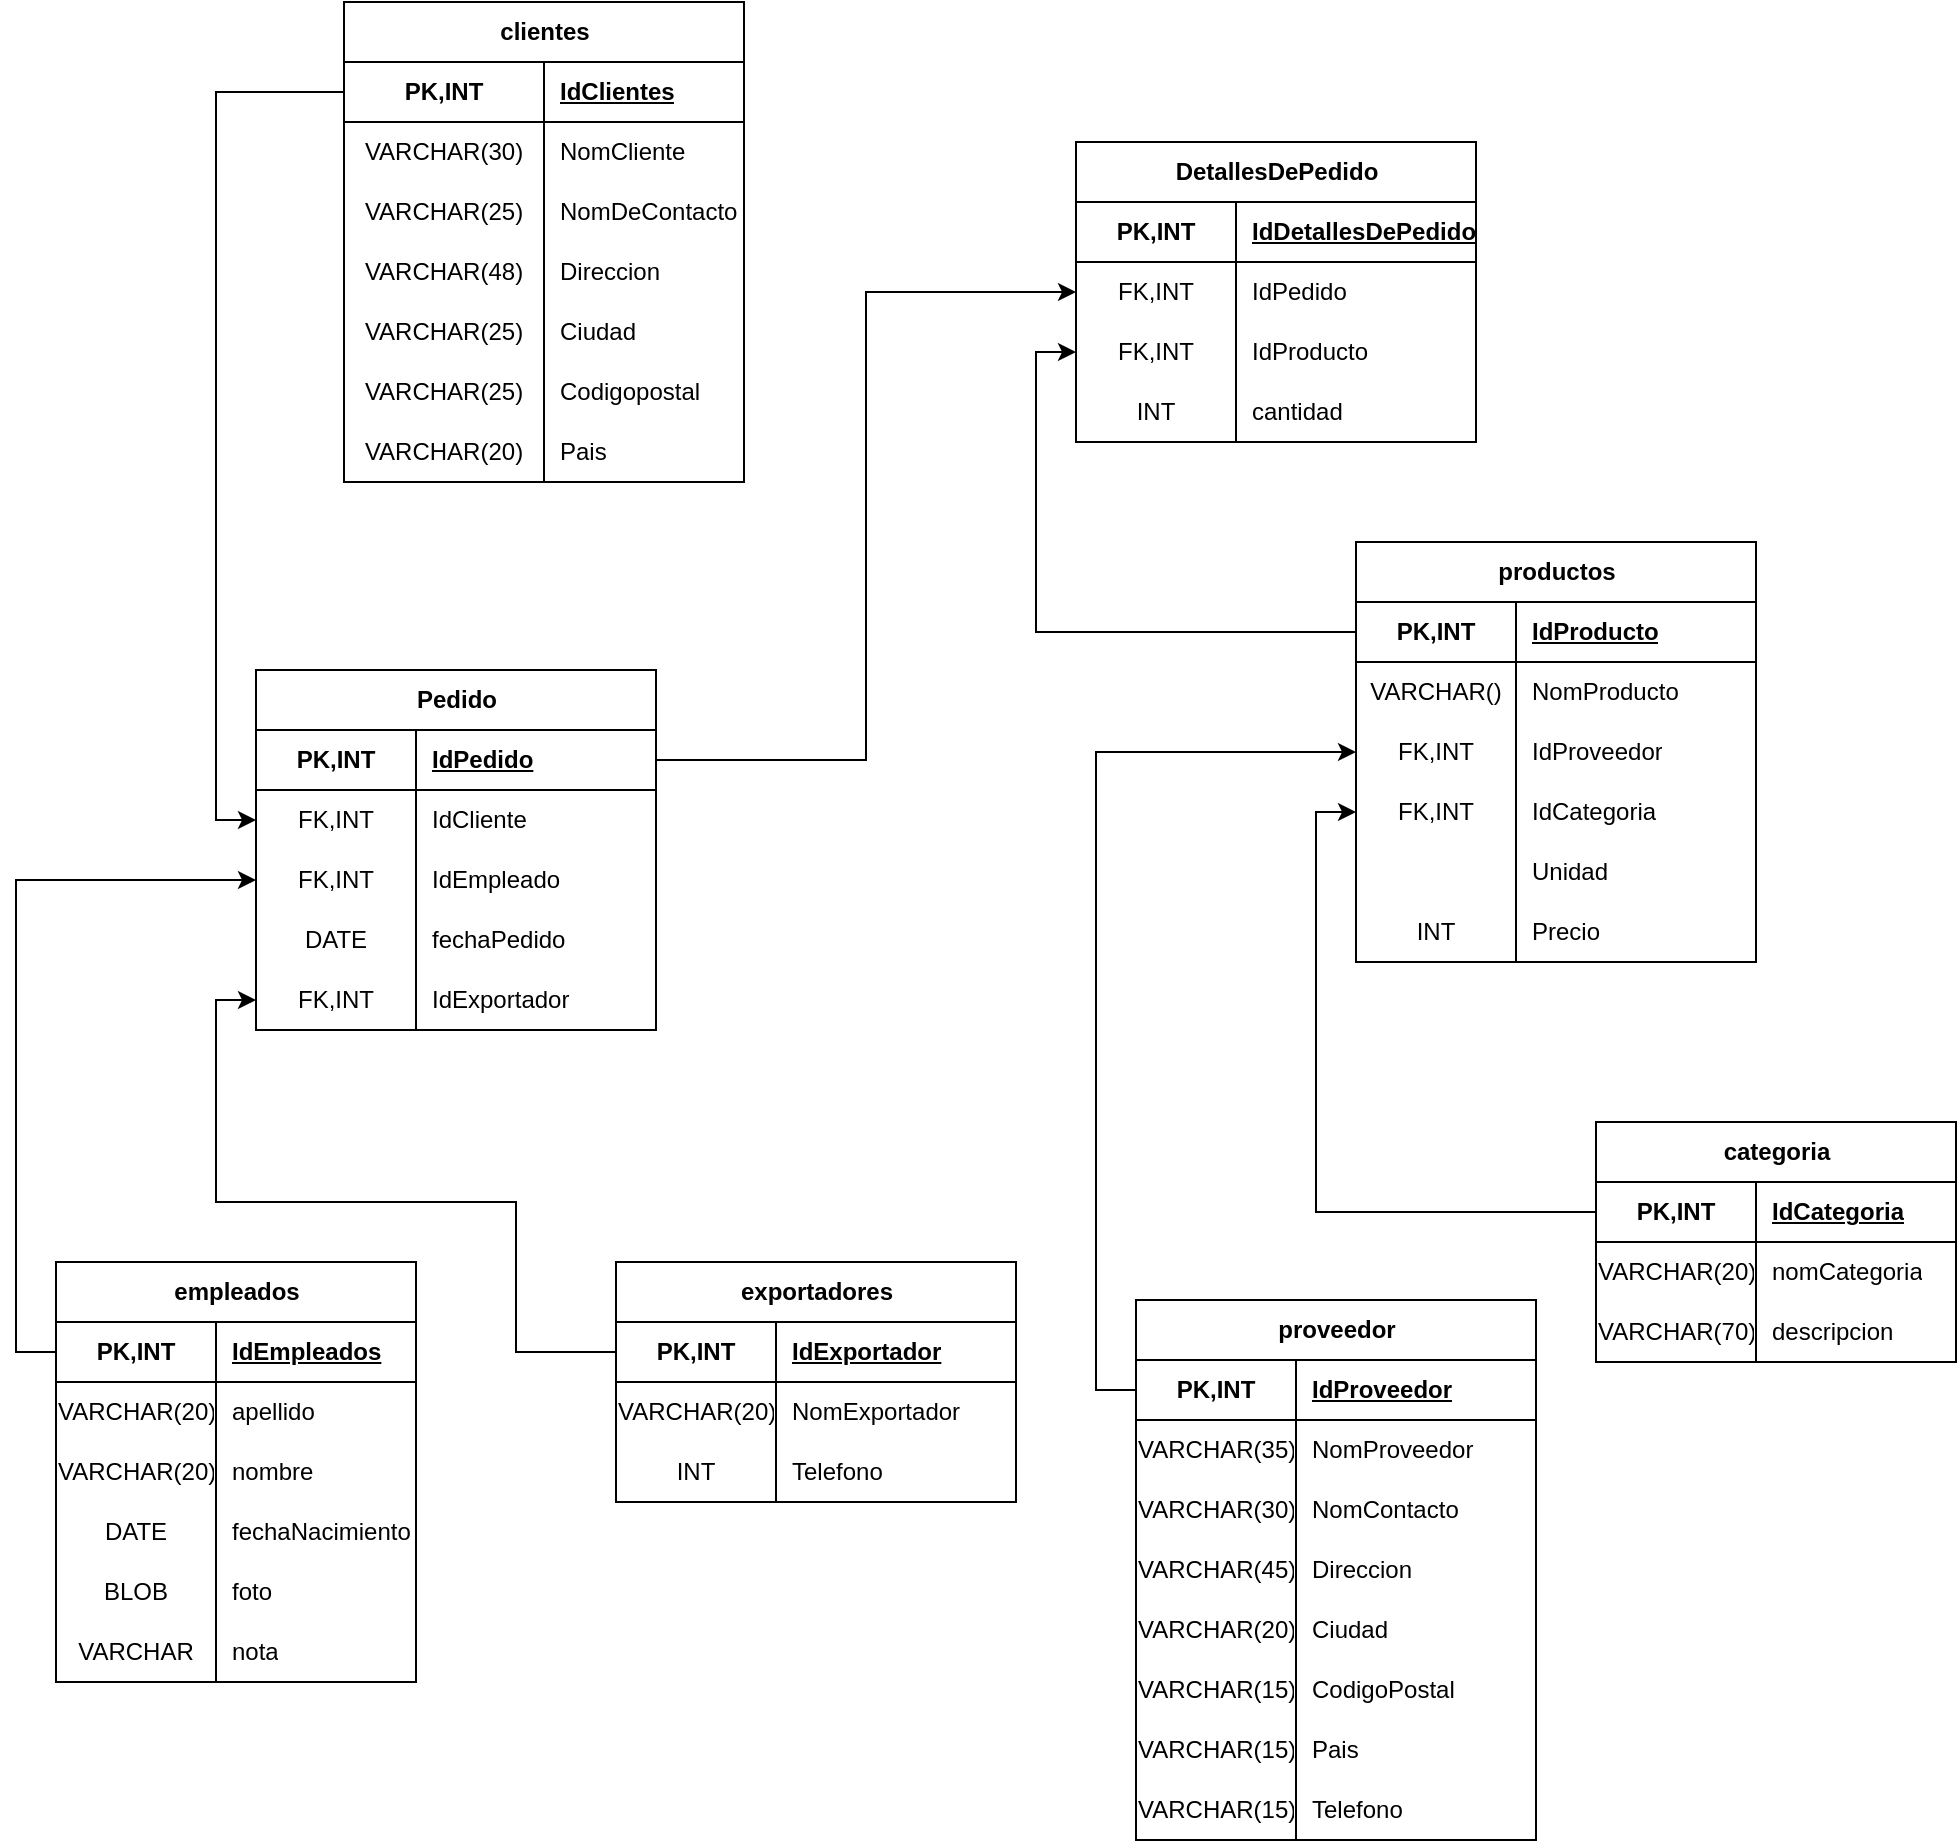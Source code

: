 <mxfile version="23.1.4" type="github">
  <diagram name="Página-1" id="xwMd13wjsxMWqswA_Vt8">
    <mxGraphModel dx="1615" dy="803" grid="1" gridSize="10" guides="1" tooltips="1" connect="1" arrows="1" fold="1" page="1" pageScale="1" pageWidth="827" pageHeight="1169" math="0" shadow="0">
      <root>
        <mxCell id="0" />
        <mxCell id="1" parent="0" />
        <mxCell id="ciJDyAzrTg6kJwLugXkb-23" value="clientes" style="shape=table;startSize=30;container=1;collapsible=1;childLayout=tableLayout;fixedRows=1;rowLines=0;fontStyle=1;align=center;resizeLast=1;html=1;" vertex="1" parent="1">
          <mxGeometry x="214" y="250" width="200" height="240" as="geometry">
            <mxRectangle x="190" y="20" width="90" height="30" as="alternateBounds" />
          </mxGeometry>
        </mxCell>
        <mxCell id="ciJDyAzrTg6kJwLugXkb-24" value="" style="shape=tableRow;horizontal=0;startSize=0;swimlaneHead=0;swimlaneBody=0;fillColor=none;collapsible=0;dropTarget=0;points=[[0,0.5],[1,0.5]];portConstraint=eastwest;top=0;left=0;right=0;bottom=1;" vertex="1" parent="ciJDyAzrTg6kJwLugXkb-23">
          <mxGeometry y="30" width="200" height="30" as="geometry" />
        </mxCell>
        <mxCell id="ciJDyAzrTg6kJwLugXkb-25" value="PK,INT" style="shape=partialRectangle;connectable=0;fillColor=none;top=0;left=0;bottom=0;right=0;fontStyle=1;overflow=hidden;whiteSpace=wrap;html=1;" vertex="1" parent="ciJDyAzrTg6kJwLugXkb-24">
          <mxGeometry width="100" height="30" as="geometry">
            <mxRectangle width="100" height="30" as="alternateBounds" />
          </mxGeometry>
        </mxCell>
        <mxCell id="ciJDyAzrTg6kJwLugXkb-26" value="IdClientes" style="shape=partialRectangle;connectable=0;fillColor=none;top=0;left=0;bottom=0;right=0;align=left;spacingLeft=6;fontStyle=5;overflow=hidden;whiteSpace=wrap;html=1;" vertex="1" parent="ciJDyAzrTg6kJwLugXkb-24">
          <mxGeometry x="100" width="100" height="30" as="geometry">
            <mxRectangle width="100" height="30" as="alternateBounds" />
          </mxGeometry>
        </mxCell>
        <mxCell id="ciJDyAzrTg6kJwLugXkb-27" value="" style="shape=tableRow;horizontal=0;startSize=0;swimlaneHead=0;swimlaneBody=0;fillColor=none;collapsible=0;dropTarget=0;points=[[0,0.5],[1,0.5]];portConstraint=eastwest;top=0;left=0;right=0;bottom=0;" vertex="1" parent="ciJDyAzrTg6kJwLugXkb-23">
          <mxGeometry y="60" width="200" height="30" as="geometry" />
        </mxCell>
        <mxCell id="ciJDyAzrTg6kJwLugXkb-28" value="VARCHAR(30)" style="shape=partialRectangle;connectable=0;fillColor=none;top=0;left=0;bottom=0;right=0;editable=1;overflow=hidden;whiteSpace=wrap;html=1;" vertex="1" parent="ciJDyAzrTg6kJwLugXkb-27">
          <mxGeometry width="100" height="30" as="geometry">
            <mxRectangle width="100" height="30" as="alternateBounds" />
          </mxGeometry>
        </mxCell>
        <mxCell id="ciJDyAzrTg6kJwLugXkb-29" value="NomCliente" style="shape=partialRectangle;connectable=0;fillColor=none;top=0;left=0;bottom=0;right=0;align=left;spacingLeft=6;overflow=hidden;whiteSpace=wrap;html=1;" vertex="1" parent="ciJDyAzrTg6kJwLugXkb-27">
          <mxGeometry x="100" width="100" height="30" as="geometry">
            <mxRectangle width="100" height="30" as="alternateBounds" />
          </mxGeometry>
        </mxCell>
        <mxCell id="ciJDyAzrTg6kJwLugXkb-30" value="" style="shape=tableRow;horizontal=0;startSize=0;swimlaneHead=0;swimlaneBody=0;fillColor=none;collapsible=0;dropTarget=0;points=[[0,0.5],[1,0.5]];portConstraint=eastwest;top=0;left=0;right=0;bottom=0;" vertex="1" parent="ciJDyAzrTg6kJwLugXkb-23">
          <mxGeometry y="90" width="200" height="30" as="geometry" />
        </mxCell>
        <mxCell id="ciJDyAzrTg6kJwLugXkb-31" value="VARCHAR(25)" style="shape=partialRectangle;connectable=0;fillColor=none;top=0;left=0;bottom=0;right=0;editable=1;overflow=hidden;whiteSpace=wrap;html=1;" vertex="1" parent="ciJDyAzrTg6kJwLugXkb-30">
          <mxGeometry width="100" height="30" as="geometry">
            <mxRectangle width="100" height="30" as="alternateBounds" />
          </mxGeometry>
        </mxCell>
        <mxCell id="ciJDyAzrTg6kJwLugXkb-32" value="NomDeContacto" style="shape=partialRectangle;connectable=0;fillColor=none;top=0;left=0;bottom=0;right=0;align=left;spacingLeft=6;overflow=hidden;whiteSpace=wrap;html=1;" vertex="1" parent="ciJDyAzrTg6kJwLugXkb-30">
          <mxGeometry x="100" width="100" height="30" as="geometry">
            <mxRectangle width="100" height="30" as="alternateBounds" />
          </mxGeometry>
        </mxCell>
        <mxCell id="ciJDyAzrTg6kJwLugXkb-33" value="" style="shape=tableRow;horizontal=0;startSize=0;swimlaneHead=0;swimlaneBody=0;fillColor=none;collapsible=0;dropTarget=0;points=[[0,0.5],[1,0.5]];portConstraint=eastwest;top=0;left=0;right=0;bottom=0;" vertex="1" parent="ciJDyAzrTg6kJwLugXkb-23">
          <mxGeometry y="120" width="200" height="30" as="geometry" />
        </mxCell>
        <mxCell id="ciJDyAzrTg6kJwLugXkb-34" value="VARCHAR(48)" style="shape=partialRectangle;connectable=0;fillColor=none;top=0;left=0;bottom=0;right=0;editable=1;overflow=hidden;whiteSpace=wrap;html=1;" vertex="1" parent="ciJDyAzrTg6kJwLugXkb-33">
          <mxGeometry width="100" height="30" as="geometry">
            <mxRectangle width="100" height="30" as="alternateBounds" />
          </mxGeometry>
        </mxCell>
        <mxCell id="ciJDyAzrTg6kJwLugXkb-35" value="Direccion" style="shape=partialRectangle;connectable=0;fillColor=none;top=0;left=0;bottom=0;right=0;align=left;spacingLeft=6;overflow=hidden;whiteSpace=wrap;html=1;" vertex="1" parent="ciJDyAzrTg6kJwLugXkb-33">
          <mxGeometry x="100" width="100" height="30" as="geometry">
            <mxRectangle width="100" height="30" as="alternateBounds" />
          </mxGeometry>
        </mxCell>
        <mxCell id="ciJDyAzrTg6kJwLugXkb-54" style="shape=tableRow;horizontal=0;startSize=0;swimlaneHead=0;swimlaneBody=0;fillColor=none;collapsible=0;dropTarget=0;points=[[0,0.5],[1,0.5]];portConstraint=eastwest;top=0;left=0;right=0;bottom=0;" vertex="1" parent="ciJDyAzrTg6kJwLugXkb-23">
          <mxGeometry y="150" width="200" height="30" as="geometry" />
        </mxCell>
        <mxCell id="ciJDyAzrTg6kJwLugXkb-55" value="VARCHAR(25)" style="shape=partialRectangle;connectable=0;fillColor=none;top=0;left=0;bottom=0;right=0;editable=1;overflow=hidden;whiteSpace=wrap;html=1;" vertex="1" parent="ciJDyAzrTg6kJwLugXkb-54">
          <mxGeometry width="100" height="30" as="geometry">
            <mxRectangle width="100" height="30" as="alternateBounds" />
          </mxGeometry>
        </mxCell>
        <mxCell id="ciJDyAzrTg6kJwLugXkb-56" value="Ciudad" style="shape=partialRectangle;connectable=0;fillColor=none;top=0;left=0;bottom=0;right=0;align=left;spacingLeft=6;overflow=hidden;whiteSpace=wrap;html=1;" vertex="1" parent="ciJDyAzrTg6kJwLugXkb-54">
          <mxGeometry x="100" width="100" height="30" as="geometry">
            <mxRectangle width="100" height="30" as="alternateBounds" />
          </mxGeometry>
        </mxCell>
        <mxCell id="ciJDyAzrTg6kJwLugXkb-57" style="shape=tableRow;horizontal=0;startSize=0;swimlaneHead=0;swimlaneBody=0;fillColor=none;collapsible=0;dropTarget=0;points=[[0,0.5],[1,0.5]];portConstraint=eastwest;top=0;left=0;right=0;bottom=0;" vertex="1" parent="ciJDyAzrTg6kJwLugXkb-23">
          <mxGeometry y="180" width="200" height="30" as="geometry" />
        </mxCell>
        <mxCell id="ciJDyAzrTg6kJwLugXkb-58" value="VARCHAR(25)" style="shape=partialRectangle;connectable=0;fillColor=none;top=0;left=0;bottom=0;right=0;editable=1;overflow=hidden;whiteSpace=wrap;html=1;" vertex="1" parent="ciJDyAzrTg6kJwLugXkb-57">
          <mxGeometry width="100" height="30" as="geometry">
            <mxRectangle width="100" height="30" as="alternateBounds" />
          </mxGeometry>
        </mxCell>
        <mxCell id="ciJDyAzrTg6kJwLugXkb-59" value="Codigopostal" style="shape=partialRectangle;connectable=0;fillColor=none;top=0;left=0;bottom=0;right=0;align=left;spacingLeft=6;overflow=hidden;whiteSpace=wrap;html=1;" vertex="1" parent="ciJDyAzrTg6kJwLugXkb-57">
          <mxGeometry x="100" width="100" height="30" as="geometry">
            <mxRectangle width="100" height="30" as="alternateBounds" />
          </mxGeometry>
        </mxCell>
        <mxCell id="ciJDyAzrTg6kJwLugXkb-60" style="shape=tableRow;horizontal=0;startSize=0;swimlaneHead=0;swimlaneBody=0;fillColor=none;collapsible=0;dropTarget=0;points=[[0,0.5],[1,0.5]];portConstraint=eastwest;top=0;left=0;right=0;bottom=0;" vertex="1" parent="ciJDyAzrTg6kJwLugXkb-23">
          <mxGeometry y="210" width="200" height="30" as="geometry" />
        </mxCell>
        <mxCell id="ciJDyAzrTg6kJwLugXkb-61" value="VARCHAR(20)" style="shape=partialRectangle;connectable=0;fillColor=none;top=0;left=0;bottom=0;right=0;editable=1;overflow=hidden;whiteSpace=wrap;html=1;" vertex="1" parent="ciJDyAzrTg6kJwLugXkb-60">
          <mxGeometry width="100" height="30" as="geometry">
            <mxRectangle width="100" height="30" as="alternateBounds" />
          </mxGeometry>
        </mxCell>
        <mxCell id="ciJDyAzrTg6kJwLugXkb-62" value="Pais" style="shape=partialRectangle;connectable=0;fillColor=none;top=0;left=0;bottom=0;right=0;align=left;spacingLeft=6;overflow=hidden;whiteSpace=wrap;html=1;" vertex="1" parent="ciJDyAzrTg6kJwLugXkb-60">
          <mxGeometry x="100" width="100" height="30" as="geometry">
            <mxRectangle width="100" height="30" as="alternateBounds" />
          </mxGeometry>
        </mxCell>
        <mxCell id="ciJDyAzrTg6kJwLugXkb-63" value="categoria" style="shape=table;startSize=30;container=1;collapsible=1;childLayout=tableLayout;fixedRows=1;rowLines=0;fontStyle=1;align=center;resizeLast=1;html=1;" vertex="1" parent="1">
          <mxGeometry x="840" y="810" width="180" height="120" as="geometry">
            <mxRectangle x="70" y="20" width="90" height="30" as="alternateBounds" />
          </mxGeometry>
        </mxCell>
        <mxCell id="ciJDyAzrTg6kJwLugXkb-64" value="" style="shape=tableRow;horizontal=0;startSize=0;swimlaneHead=0;swimlaneBody=0;fillColor=none;collapsible=0;dropTarget=0;points=[[0,0.5],[1,0.5]];portConstraint=eastwest;top=0;left=0;right=0;bottom=1;" vertex="1" parent="ciJDyAzrTg6kJwLugXkb-63">
          <mxGeometry y="30" width="180" height="30" as="geometry" />
        </mxCell>
        <mxCell id="ciJDyAzrTg6kJwLugXkb-65" value="PK,INT" style="shape=partialRectangle;connectable=0;fillColor=none;top=0;left=0;bottom=0;right=0;fontStyle=1;overflow=hidden;whiteSpace=wrap;html=1;" vertex="1" parent="ciJDyAzrTg6kJwLugXkb-64">
          <mxGeometry width="80" height="30" as="geometry">
            <mxRectangle width="80" height="30" as="alternateBounds" />
          </mxGeometry>
        </mxCell>
        <mxCell id="ciJDyAzrTg6kJwLugXkb-66" value="IdCategoria" style="shape=partialRectangle;connectable=0;fillColor=none;top=0;left=0;bottom=0;right=0;align=left;spacingLeft=6;fontStyle=5;overflow=hidden;whiteSpace=wrap;html=1;" vertex="1" parent="ciJDyAzrTg6kJwLugXkb-64">
          <mxGeometry x="80" width="100" height="30" as="geometry">
            <mxRectangle width="100" height="30" as="alternateBounds" />
          </mxGeometry>
        </mxCell>
        <mxCell id="ciJDyAzrTg6kJwLugXkb-67" value="" style="shape=tableRow;horizontal=0;startSize=0;swimlaneHead=0;swimlaneBody=0;fillColor=none;collapsible=0;dropTarget=0;points=[[0,0.5],[1,0.5]];portConstraint=eastwest;top=0;left=0;right=0;bottom=0;" vertex="1" parent="ciJDyAzrTg6kJwLugXkb-63">
          <mxGeometry y="60" width="180" height="30" as="geometry" />
        </mxCell>
        <mxCell id="ciJDyAzrTg6kJwLugXkb-68" value="VARCHAR(20)" style="shape=partialRectangle;connectable=0;fillColor=none;top=0;left=0;bottom=0;right=0;editable=1;overflow=hidden;whiteSpace=wrap;html=1;" vertex="1" parent="ciJDyAzrTg6kJwLugXkb-67">
          <mxGeometry width="80" height="30" as="geometry">
            <mxRectangle width="80" height="30" as="alternateBounds" />
          </mxGeometry>
        </mxCell>
        <mxCell id="ciJDyAzrTg6kJwLugXkb-69" value="nomCategoria" style="shape=partialRectangle;connectable=0;fillColor=none;top=0;left=0;bottom=0;right=0;align=left;spacingLeft=6;overflow=hidden;whiteSpace=wrap;html=1;" vertex="1" parent="ciJDyAzrTg6kJwLugXkb-67">
          <mxGeometry x="80" width="100" height="30" as="geometry">
            <mxRectangle width="100" height="30" as="alternateBounds" />
          </mxGeometry>
        </mxCell>
        <mxCell id="ciJDyAzrTg6kJwLugXkb-70" value="" style="shape=tableRow;horizontal=0;startSize=0;swimlaneHead=0;swimlaneBody=0;fillColor=none;collapsible=0;dropTarget=0;points=[[0,0.5],[1,0.5]];portConstraint=eastwest;top=0;left=0;right=0;bottom=0;" vertex="1" parent="ciJDyAzrTg6kJwLugXkb-63">
          <mxGeometry y="90" width="180" height="30" as="geometry" />
        </mxCell>
        <mxCell id="ciJDyAzrTg6kJwLugXkb-71" value="VARCHAR(70)" style="shape=partialRectangle;connectable=0;fillColor=none;top=0;left=0;bottom=0;right=0;editable=1;overflow=hidden;whiteSpace=wrap;html=1;" vertex="1" parent="ciJDyAzrTg6kJwLugXkb-70">
          <mxGeometry width="80" height="30" as="geometry">
            <mxRectangle width="80" height="30" as="alternateBounds" />
          </mxGeometry>
        </mxCell>
        <mxCell id="ciJDyAzrTg6kJwLugXkb-72" value="descripcion" style="shape=partialRectangle;connectable=0;fillColor=none;top=0;left=0;bottom=0;right=0;align=left;spacingLeft=6;overflow=hidden;whiteSpace=wrap;html=1;" vertex="1" parent="ciJDyAzrTg6kJwLugXkb-70">
          <mxGeometry x="80" width="100" height="30" as="geometry">
            <mxRectangle width="100" height="30" as="alternateBounds" />
          </mxGeometry>
        </mxCell>
        <mxCell id="ciJDyAzrTg6kJwLugXkb-79" value="empleados" style="shape=table;startSize=30;container=1;collapsible=1;childLayout=tableLayout;fixedRows=1;rowLines=0;fontStyle=1;align=center;resizeLast=1;html=1;" vertex="1" parent="1">
          <mxGeometry x="70" y="880" width="180" height="210" as="geometry">
            <mxRectangle x="300" y="20" width="100" height="30" as="alternateBounds" />
          </mxGeometry>
        </mxCell>
        <mxCell id="ciJDyAzrTg6kJwLugXkb-80" value="" style="shape=tableRow;horizontal=0;startSize=0;swimlaneHead=0;swimlaneBody=0;fillColor=none;collapsible=0;dropTarget=0;points=[[0,0.5],[1,0.5]];portConstraint=eastwest;top=0;left=0;right=0;bottom=1;" vertex="1" parent="ciJDyAzrTg6kJwLugXkb-79">
          <mxGeometry y="30" width="180" height="30" as="geometry" />
        </mxCell>
        <mxCell id="ciJDyAzrTg6kJwLugXkb-81" value="PK,INT" style="shape=partialRectangle;connectable=0;fillColor=none;top=0;left=0;bottom=0;right=0;fontStyle=1;overflow=hidden;whiteSpace=wrap;html=1;" vertex="1" parent="ciJDyAzrTg6kJwLugXkb-80">
          <mxGeometry width="80" height="30" as="geometry">
            <mxRectangle width="80" height="30" as="alternateBounds" />
          </mxGeometry>
        </mxCell>
        <mxCell id="ciJDyAzrTg6kJwLugXkb-82" value="IdEmpleados" style="shape=partialRectangle;connectable=0;fillColor=none;top=0;left=0;bottom=0;right=0;align=left;spacingLeft=6;fontStyle=5;overflow=hidden;whiteSpace=wrap;html=1;" vertex="1" parent="ciJDyAzrTg6kJwLugXkb-80">
          <mxGeometry x="80" width="100" height="30" as="geometry">
            <mxRectangle width="100" height="30" as="alternateBounds" />
          </mxGeometry>
        </mxCell>
        <mxCell id="ciJDyAzrTg6kJwLugXkb-83" value="" style="shape=tableRow;horizontal=0;startSize=0;swimlaneHead=0;swimlaneBody=0;fillColor=none;collapsible=0;dropTarget=0;points=[[0,0.5],[1,0.5]];portConstraint=eastwest;top=0;left=0;right=0;bottom=0;" vertex="1" parent="ciJDyAzrTg6kJwLugXkb-79">
          <mxGeometry y="60" width="180" height="30" as="geometry" />
        </mxCell>
        <mxCell id="ciJDyAzrTg6kJwLugXkb-84" value="VARCHAR(20)" style="shape=partialRectangle;connectable=0;fillColor=none;top=0;left=0;bottom=0;right=0;editable=1;overflow=hidden;whiteSpace=wrap;html=1;" vertex="1" parent="ciJDyAzrTg6kJwLugXkb-83">
          <mxGeometry width="80" height="30" as="geometry">
            <mxRectangle width="80" height="30" as="alternateBounds" />
          </mxGeometry>
        </mxCell>
        <mxCell id="ciJDyAzrTg6kJwLugXkb-85" value="apellido" style="shape=partialRectangle;connectable=0;fillColor=none;top=0;left=0;bottom=0;right=0;align=left;spacingLeft=6;overflow=hidden;whiteSpace=wrap;html=1;" vertex="1" parent="ciJDyAzrTg6kJwLugXkb-83">
          <mxGeometry x="80" width="100" height="30" as="geometry">
            <mxRectangle width="100" height="30" as="alternateBounds" />
          </mxGeometry>
        </mxCell>
        <mxCell id="ciJDyAzrTg6kJwLugXkb-86" value="" style="shape=tableRow;horizontal=0;startSize=0;swimlaneHead=0;swimlaneBody=0;fillColor=none;collapsible=0;dropTarget=0;points=[[0,0.5],[1,0.5]];portConstraint=eastwest;top=0;left=0;right=0;bottom=0;" vertex="1" parent="ciJDyAzrTg6kJwLugXkb-79">
          <mxGeometry y="90" width="180" height="30" as="geometry" />
        </mxCell>
        <mxCell id="ciJDyAzrTg6kJwLugXkb-87" value="VARCHAR(20)" style="shape=partialRectangle;connectable=0;fillColor=none;top=0;left=0;bottom=0;right=0;editable=1;overflow=hidden;whiteSpace=wrap;html=1;" vertex="1" parent="ciJDyAzrTg6kJwLugXkb-86">
          <mxGeometry width="80" height="30" as="geometry">
            <mxRectangle width="80" height="30" as="alternateBounds" />
          </mxGeometry>
        </mxCell>
        <mxCell id="ciJDyAzrTg6kJwLugXkb-88" value="nombre" style="shape=partialRectangle;connectable=0;fillColor=none;top=0;left=0;bottom=0;right=0;align=left;spacingLeft=6;overflow=hidden;whiteSpace=wrap;html=1;" vertex="1" parent="ciJDyAzrTg6kJwLugXkb-86">
          <mxGeometry x="80" width="100" height="30" as="geometry">
            <mxRectangle width="100" height="30" as="alternateBounds" />
          </mxGeometry>
        </mxCell>
        <mxCell id="ciJDyAzrTg6kJwLugXkb-89" value="" style="shape=tableRow;horizontal=0;startSize=0;swimlaneHead=0;swimlaneBody=0;fillColor=none;collapsible=0;dropTarget=0;points=[[0,0.5],[1,0.5]];portConstraint=eastwest;top=0;left=0;right=0;bottom=0;" vertex="1" parent="ciJDyAzrTg6kJwLugXkb-79">
          <mxGeometry y="120" width="180" height="30" as="geometry" />
        </mxCell>
        <mxCell id="ciJDyAzrTg6kJwLugXkb-90" value="DATE" style="shape=partialRectangle;connectable=0;fillColor=none;top=0;left=0;bottom=0;right=0;editable=1;overflow=hidden;whiteSpace=wrap;html=1;" vertex="1" parent="ciJDyAzrTg6kJwLugXkb-89">
          <mxGeometry width="80" height="30" as="geometry">
            <mxRectangle width="80" height="30" as="alternateBounds" />
          </mxGeometry>
        </mxCell>
        <mxCell id="ciJDyAzrTg6kJwLugXkb-91" value="fechaNacimiento" style="shape=partialRectangle;connectable=0;fillColor=none;top=0;left=0;bottom=0;right=0;align=left;spacingLeft=6;overflow=hidden;whiteSpace=wrap;html=1;" vertex="1" parent="ciJDyAzrTg6kJwLugXkb-89">
          <mxGeometry x="80" width="100" height="30" as="geometry">
            <mxRectangle width="100" height="30" as="alternateBounds" />
          </mxGeometry>
        </mxCell>
        <mxCell id="ciJDyAzrTg6kJwLugXkb-92" value="" style="shape=tableRow;horizontal=0;startSize=0;swimlaneHead=0;swimlaneBody=0;fillColor=none;collapsible=0;dropTarget=0;points=[[0,0.5],[1,0.5]];portConstraint=eastwest;top=0;left=0;right=0;bottom=0;" vertex="1" parent="ciJDyAzrTg6kJwLugXkb-79">
          <mxGeometry y="150" width="180" height="30" as="geometry" />
        </mxCell>
        <mxCell id="ciJDyAzrTg6kJwLugXkb-93" value="BLOB" style="shape=partialRectangle;connectable=0;fillColor=none;top=0;left=0;bottom=0;right=0;editable=1;overflow=hidden;whiteSpace=wrap;html=1;" vertex="1" parent="ciJDyAzrTg6kJwLugXkb-92">
          <mxGeometry width="80" height="30" as="geometry">
            <mxRectangle width="80" height="30" as="alternateBounds" />
          </mxGeometry>
        </mxCell>
        <mxCell id="ciJDyAzrTg6kJwLugXkb-94" value="foto" style="shape=partialRectangle;connectable=0;fillColor=none;top=0;left=0;bottom=0;right=0;align=left;spacingLeft=6;overflow=hidden;whiteSpace=wrap;html=1;" vertex="1" parent="ciJDyAzrTg6kJwLugXkb-92">
          <mxGeometry x="80" width="100" height="30" as="geometry">
            <mxRectangle width="100" height="30" as="alternateBounds" />
          </mxGeometry>
        </mxCell>
        <mxCell id="ciJDyAzrTg6kJwLugXkb-95" value="" style="shape=tableRow;horizontal=0;startSize=0;swimlaneHead=0;swimlaneBody=0;fillColor=none;collapsible=0;dropTarget=0;points=[[0,0.5],[1,0.5]];portConstraint=eastwest;top=0;left=0;right=0;bottom=0;" vertex="1" parent="ciJDyAzrTg6kJwLugXkb-79">
          <mxGeometry y="180" width="180" height="30" as="geometry" />
        </mxCell>
        <mxCell id="ciJDyAzrTg6kJwLugXkb-96" value="VARCHAR" style="shape=partialRectangle;connectable=0;fillColor=none;top=0;left=0;bottom=0;right=0;editable=1;overflow=hidden;whiteSpace=wrap;html=1;" vertex="1" parent="ciJDyAzrTg6kJwLugXkb-95">
          <mxGeometry width="80" height="30" as="geometry">
            <mxRectangle width="80" height="30" as="alternateBounds" />
          </mxGeometry>
        </mxCell>
        <mxCell id="ciJDyAzrTg6kJwLugXkb-97" value="nota" style="shape=partialRectangle;connectable=0;fillColor=none;top=0;left=0;bottom=0;right=0;align=left;spacingLeft=6;overflow=hidden;whiteSpace=wrap;html=1;" vertex="1" parent="ciJDyAzrTg6kJwLugXkb-95">
          <mxGeometry x="80" width="100" height="30" as="geometry">
            <mxRectangle width="100" height="30" as="alternateBounds" />
          </mxGeometry>
        </mxCell>
        <mxCell id="ciJDyAzrTg6kJwLugXkb-111" value="DetallesDePedido" style="shape=table;startSize=30;container=1;collapsible=1;childLayout=tableLayout;fixedRows=1;rowLines=0;fontStyle=1;align=center;resizeLast=1;html=1;" vertex="1" parent="1">
          <mxGeometry x="580" y="320" width="200" height="150" as="geometry">
            <mxRectangle x="300" y="180" width="100" height="30" as="alternateBounds" />
          </mxGeometry>
        </mxCell>
        <mxCell id="ciJDyAzrTg6kJwLugXkb-112" value="" style="shape=tableRow;horizontal=0;startSize=0;swimlaneHead=0;swimlaneBody=0;fillColor=none;collapsible=0;dropTarget=0;points=[[0,0.5],[1,0.5]];portConstraint=eastwest;top=0;left=0;right=0;bottom=1;" vertex="1" parent="ciJDyAzrTg6kJwLugXkb-111">
          <mxGeometry y="30" width="200" height="30" as="geometry" />
        </mxCell>
        <mxCell id="ciJDyAzrTg6kJwLugXkb-113" value="PK,INT" style="shape=partialRectangle;connectable=0;fillColor=none;top=0;left=0;bottom=0;right=0;fontStyle=1;overflow=hidden;whiteSpace=wrap;html=1;" vertex="1" parent="ciJDyAzrTg6kJwLugXkb-112">
          <mxGeometry width="80" height="30" as="geometry">
            <mxRectangle width="80" height="30" as="alternateBounds" />
          </mxGeometry>
        </mxCell>
        <mxCell id="ciJDyAzrTg6kJwLugXkb-114" value="IdDetallesDePedido" style="shape=partialRectangle;connectable=0;fillColor=none;top=0;left=0;bottom=0;right=0;align=left;spacingLeft=6;fontStyle=5;overflow=hidden;whiteSpace=wrap;html=1;" vertex="1" parent="ciJDyAzrTg6kJwLugXkb-112">
          <mxGeometry x="80" width="120" height="30" as="geometry">
            <mxRectangle width="120" height="30" as="alternateBounds" />
          </mxGeometry>
        </mxCell>
        <mxCell id="ciJDyAzrTg6kJwLugXkb-115" value="" style="shape=tableRow;horizontal=0;startSize=0;swimlaneHead=0;swimlaneBody=0;fillColor=none;collapsible=0;dropTarget=0;points=[[0,0.5],[1,0.5]];portConstraint=eastwest;top=0;left=0;right=0;bottom=0;" vertex="1" parent="ciJDyAzrTg6kJwLugXkb-111">
          <mxGeometry y="60" width="200" height="30" as="geometry" />
        </mxCell>
        <mxCell id="ciJDyAzrTg6kJwLugXkb-116" value="FK,INT" style="shape=partialRectangle;connectable=0;fillColor=none;top=0;left=0;bottom=0;right=0;editable=1;overflow=hidden;whiteSpace=wrap;html=1;" vertex="1" parent="ciJDyAzrTg6kJwLugXkb-115">
          <mxGeometry width="80" height="30" as="geometry">
            <mxRectangle width="80" height="30" as="alternateBounds" />
          </mxGeometry>
        </mxCell>
        <mxCell id="ciJDyAzrTg6kJwLugXkb-117" value="IdPedido" style="shape=partialRectangle;connectable=0;fillColor=none;top=0;left=0;bottom=0;right=0;align=left;spacingLeft=6;overflow=hidden;whiteSpace=wrap;html=1;" vertex="1" parent="ciJDyAzrTg6kJwLugXkb-115">
          <mxGeometry x="80" width="120" height="30" as="geometry">
            <mxRectangle width="120" height="30" as="alternateBounds" />
          </mxGeometry>
        </mxCell>
        <mxCell id="ciJDyAzrTg6kJwLugXkb-118" value="" style="shape=tableRow;horizontal=0;startSize=0;swimlaneHead=0;swimlaneBody=0;fillColor=none;collapsible=0;dropTarget=0;points=[[0,0.5],[1,0.5]];portConstraint=eastwest;top=0;left=0;right=0;bottom=0;" vertex="1" parent="ciJDyAzrTg6kJwLugXkb-111">
          <mxGeometry y="90" width="200" height="30" as="geometry" />
        </mxCell>
        <mxCell id="ciJDyAzrTg6kJwLugXkb-119" value="FK,INT" style="shape=partialRectangle;connectable=0;fillColor=none;top=0;left=0;bottom=0;right=0;editable=1;overflow=hidden;whiteSpace=wrap;html=1;" vertex="1" parent="ciJDyAzrTg6kJwLugXkb-118">
          <mxGeometry width="80" height="30" as="geometry">
            <mxRectangle width="80" height="30" as="alternateBounds" />
          </mxGeometry>
        </mxCell>
        <mxCell id="ciJDyAzrTg6kJwLugXkb-120" value="IdProducto" style="shape=partialRectangle;connectable=0;fillColor=none;top=0;left=0;bottom=0;right=0;align=left;spacingLeft=6;overflow=hidden;whiteSpace=wrap;html=1;" vertex="1" parent="ciJDyAzrTg6kJwLugXkb-118">
          <mxGeometry x="80" width="120" height="30" as="geometry">
            <mxRectangle width="120" height="30" as="alternateBounds" />
          </mxGeometry>
        </mxCell>
        <mxCell id="ciJDyAzrTg6kJwLugXkb-121" value="" style="shape=tableRow;horizontal=0;startSize=0;swimlaneHead=0;swimlaneBody=0;fillColor=none;collapsible=0;dropTarget=0;points=[[0,0.5],[1,0.5]];portConstraint=eastwest;top=0;left=0;right=0;bottom=0;" vertex="1" parent="ciJDyAzrTg6kJwLugXkb-111">
          <mxGeometry y="120" width="200" height="30" as="geometry" />
        </mxCell>
        <mxCell id="ciJDyAzrTg6kJwLugXkb-122" value="INT" style="shape=partialRectangle;connectable=0;fillColor=none;top=0;left=0;bottom=0;right=0;editable=1;overflow=hidden;whiteSpace=wrap;html=1;" vertex="1" parent="ciJDyAzrTg6kJwLugXkb-121">
          <mxGeometry width="80" height="30" as="geometry">
            <mxRectangle width="80" height="30" as="alternateBounds" />
          </mxGeometry>
        </mxCell>
        <mxCell id="ciJDyAzrTg6kJwLugXkb-123" value="cantidad" style="shape=partialRectangle;connectable=0;fillColor=none;top=0;left=0;bottom=0;right=0;align=left;spacingLeft=6;overflow=hidden;whiteSpace=wrap;html=1;" vertex="1" parent="ciJDyAzrTg6kJwLugXkb-121">
          <mxGeometry x="80" width="120" height="30" as="geometry">
            <mxRectangle width="120" height="30" as="alternateBounds" />
          </mxGeometry>
        </mxCell>
        <mxCell id="ciJDyAzrTg6kJwLugXkb-130" value="Pedido" style="shape=table;startSize=30;container=1;collapsible=1;childLayout=tableLayout;fixedRows=1;rowLines=0;fontStyle=1;align=center;resizeLast=1;html=1;" vertex="1" parent="1">
          <mxGeometry x="170" y="584" width="200" height="180" as="geometry">
            <mxRectangle x="540" y="20" width="100" height="30" as="alternateBounds" />
          </mxGeometry>
        </mxCell>
        <mxCell id="ciJDyAzrTg6kJwLugXkb-131" value="" style="shape=tableRow;horizontal=0;startSize=0;swimlaneHead=0;swimlaneBody=0;fillColor=none;collapsible=0;dropTarget=0;points=[[0,0.5],[1,0.5]];portConstraint=eastwest;top=0;left=0;right=0;bottom=1;" vertex="1" parent="ciJDyAzrTg6kJwLugXkb-130">
          <mxGeometry y="30" width="200" height="30" as="geometry" />
        </mxCell>
        <mxCell id="ciJDyAzrTg6kJwLugXkb-132" value="PK,INT" style="shape=partialRectangle;connectable=0;fillColor=none;top=0;left=0;bottom=0;right=0;fontStyle=1;overflow=hidden;whiteSpace=wrap;html=1;" vertex="1" parent="ciJDyAzrTg6kJwLugXkb-131">
          <mxGeometry width="80" height="30" as="geometry">
            <mxRectangle width="80" height="30" as="alternateBounds" />
          </mxGeometry>
        </mxCell>
        <mxCell id="ciJDyAzrTg6kJwLugXkb-133" value="IdPedido" style="shape=partialRectangle;connectable=0;fillColor=none;top=0;left=0;bottom=0;right=0;align=left;spacingLeft=6;fontStyle=5;overflow=hidden;whiteSpace=wrap;html=1;" vertex="1" parent="ciJDyAzrTg6kJwLugXkb-131">
          <mxGeometry x="80" width="120" height="30" as="geometry">
            <mxRectangle width="120" height="30" as="alternateBounds" />
          </mxGeometry>
        </mxCell>
        <mxCell id="ciJDyAzrTg6kJwLugXkb-134" value="" style="shape=tableRow;horizontal=0;startSize=0;swimlaneHead=0;swimlaneBody=0;fillColor=none;collapsible=0;dropTarget=0;points=[[0,0.5],[1,0.5]];portConstraint=eastwest;top=0;left=0;right=0;bottom=0;" vertex="1" parent="ciJDyAzrTg6kJwLugXkb-130">
          <mxGeometry y="60" width="200" height="30" as="geometry" />
        </mxCell>
        <mxCell id="ciJDyAzrTg6kJwLugXkb-135" value="FK,INT" style="shape=partialRectangle;connectable=0;fillColor=none;top=0;left=0;bottom=0;right=0;editable=1;overflow=hidden;whiteSpace=wrap;html=1;" vertex="1" parent="ciJDyAzrTg6kJwLugXkb-134">
          <mxGeometry width="80" height="30" as="geometry">
            <mxRectangle width="80" height="30" as="alternateBounds" />
          </mxGeometry>
        </mxCell>
        <mxCell id="ciJDyAzrTg6kJwLugXkb-136" value="IdCliente" style="shape=partialRectangle;connectable=0;fillColor=none;top=0;left=0;bottom=0;right=0;align=left;spacingLeft=6;overflow=hidden;whiteSpace=wrap;html=1;" vertex="1" parent="ciJDyAzrTg6kJwLugXkb-134">
          <mxGeometry x="80" width="120" height="30" as="geometry">
            <mxRectangle width="120" height="30" as="alternateBounds" />
          </mxGeometry>
        </mxCell>
        <mxCell id="ciJDyAzrTg6kJwLugXkb-137" value="" style="shape=tableRow;horizontal=0;startSize=0;swimlaneHead=0;swimlaneBody=0;fillColor=none;collapsible=0;dropTarget=0;points=[[0,0.5],[1,0.5]];portConstraint=eastwest;top=0;left=0;right=0;bottom=0;" vertex="1" parent="ciJDyAzrTg6kJwLugXkb-130">
          <mxGeometry y="90" width="200" height="30" as="geometry" />
        </mxCell>
        <mxCell id="ciJDyAzrTg6kJwLugXkb-138" value="FK,INT" style="shape=partialRectangle;connectable=0;fillColor=none;top=0;left=0;bottom=0;right=0;editable=1;overflow=hidden;whiteSpace=wrap;html=1;" vertex="1" parent="ciJDyAzrTg6kJwLugXkb-137">
          <mxGeometry width="80" height="30" as="geometry">
            <mxRectangle width="80" height="30" as="alternateBounds" />
          </mxGeometry>
        </mxCell>
        <mxCell id="ciJDyAzrTg6kJwLugXkb-139" value="IdEmpleado" style="shape=partialRectangle;connectable=0;fillColor=none;top=0;left=0;bottom=0;right=0;align=left;spacingLeft=6;overflow=hidden;whiteSpace=wrap;html=1;" vertex="1" parent="ciJDyAzrTg6kJwLugXkb-137">
          <mxGeometry x="80" width="120" height="30" as="geometry">
            <mxRectangle width="120" height="30" as="alternateBounds" />
          </mxGeometry>
        </mxCell>
        <mxCell id="ciJDyAzrTg6kJwLugXkb-140" value="" style="shape=tableRow;horizontal=0;startSize=0;swimlaneHead=0;swimlaneBody=0;fillColor=none;collapsible=0;dropTarget=0;points=[[0,0.5],[1,0.5]];portConstraint=eastwest;top=0;left=0;right=0;bottom=0;" vertex="1" parent="ciJDyAzrTg6kJwLugXkb-130">
          <mxGeometry y="120" width="200" height="30" as="geometry" />
        </mxCell>
        <mxCell id="ciJDyAzrTg6kJwLugXkb-141" value="DATE" style="shape=partialRectangle;connectable=0;fillColor=none;top=0;left=0;bottom=0;right=0;editable=1;overflow=hidden;whiteSpace=wrap;html=1;" vertex="1" parent="ciJDyAzrTg6kJwLugXkb-140">
          <mxGeometry width="80" height="30" as="geometry">
            <mxRectangle width="80" height="30" as="alternateBounds" />
          </mxGeometry>
        </mxCell>
        <mxCell id="ciJDyAzrTg6kJwLugXkb-142" value="fechaPedido" style="shape=partialRectangle;connectable=0;fillColor=none;top=0;left=0;bottom=0;right=0;align=left;spacingLeft=6;overflow=hidden;whiteSpace=wrap;html=1;" vertex="1" parent="ciJDyAzrTg6kJwLugXkb-140">
          <mxGeometry x="80" width="120" height="30" as="geometry">
            <mxRectangle width="120" height="30" as="alternateBounds" />
          </mxGeometry>
        </mxCell>
        <mxCell id="ciJDyAzrTg6kJwLugXkb-143" value="" style="shape=tableRow;horizontal=0;startSize=0;swimlaneHead=0;swimlaneBody=0;fillColor=none;collapsible=0;dropTarget=0;points=[[0,0.5],[1,0.5]];portConstraint=eastwest;top=0;left=0;right=0;bottom=0;" vertex="1" parent="ciJDyAzrTg6kJwLugXkb-130">
          <mxGeometry y="150" width="200" height="30" as="geometry" />
        </mxCell>
        <mxCell id="ciJDyAzrTg6kJwLugXkb-144" value="FK,INT" style="shape=partialRectangle;connectable=0;fillColor=none;top=0;left=0;bottom=0;right=0;editable=1;overflow=hidden;whiteSpace=wrap;html=1;" vertex="1" parent="ciJDyAzrTg6kJwLugXkb-143">
          <mxGeometry width="80" height="30" as="geometry">
            <mxRectangle width="80" height="30" as="alternateBounds" />
          </mxGeometry>
        </mxCell>
        <mxCell id="ciJDyAzrTg6kJwLugXkb-145" value="IdExportador" style="shape=partialRectangle;connectable=0;fillColor=none;top=0;left=0;bottom=0;right=0;align=left;spacingLeft=6;overflow=hidden;whiteSpace=wrap;html=1;" vertex="1" parent="ciJDyAzrTg6kJwLugXkb-143">
          <mxGeometry x="80" width="120" height="30" as="geometry">
            <mxRectangle width="120" height="30" as="alternateBounds" />
          </mxGeometry>
        </mxCell>
        <mxCell id="ciJDyAzrTg6kJwLugXkb-149" value="productos" style="shape=table;startSize=30;container=1;collapsible=1;childLayout=tableLayout;fixedRows=1;rowLines=0;fontStyle=1;align=center;resizeLast=1;html=1;" vertex="1" parent="1">
          <mxGeometry x="720" y="520" width="200" height="210" as="geometry">
            <mxRectangle x="670" y="20" width="100" height="30" as="alternateBounds" />
          </mxGeometry>
        </mxCell>
        <mxCell id="ciJDyAzrTg6kJwLugXkb-150" value="" style="shape=tableRow;horizontal=0;startSize=0;swimlaneHead=0;swimlaneBody=0;fillColor=none;collapsible=0;dropTarget=0;points=[[0,0.5],[1,0.5]];portConstraint=eastwest;top=0;left=0;right=0;bottom=1;" vertex="1" parent="ciJDyAzrTg6kJwLugXkb-149">
          <mxGeometry y="30" width="200" height="30" as="geometry" />
        </mxCell>
        <mxCell id="ciJDyAzrTg6kJwLugXkb-151" value="PK,INT" style="shape=partialRectangle;connectable=0;fillColor=none;top=0;left=0;bottom=0;right=0;fontStyle=1;overflow=hidden;whiteSpace=wrap;html=1;" vertex="1" parent="ciJDyAzrTg6kJwLugXkb-150">
          <mxGeometry width="80" height="30" as="geometry">
            <mxRectangle width="80" height="30" as="alternateBounds" />
          </mxGeometry>
        </mxCell>
        <mxCell id="ciJDyAzrTg6kJwLugXkb-152" value="IdProducto" style="shape=partialRectangle;connectable=0;fillColor=none;top=0;left=0;bottom=0;right=0;align=left;spacingLeft=6;fontStyle=5;overflow=hidden;whiteSpace=wrap;html=1;" vertex="1" parent="ciJDyAzrTg6kJwLugXkb-150">
          <mxGeometry x="80" width="120" height="30" as="geometry">
            <mxRectangle width="120" height="30" as="alternateBounds" />
          </mxGeometry>
        </mxCell>
        <mxCell id="ciJDyAzrTg6kJwLugXkb-153" value="" style="shape=tableRow;horizontal=0;startSize=0;swimlaneHead=0;swimlaneBody=0;fillColor=none;collapsible=0;dropTarget=0;points=[[0,0.5],[1,0.5]];portConstraint=eastwest;top=0;left=0;right=0;bottom=0;" vertex="1" parent="ciJDyAzrTg6kJwLugXkb-149">
          <mxGeometry y="60" width="200" height="30" as="geometry" />
        </mxCell>
        <mxCell id="ciJDyAzrTg6kJwLugXkb-154" value="VARCHAR()" style="shape=partialRectangle;connectable=0;fillColor=none;top=0;left=0;bottom=0;right=0;editable=1;overflow=hidden;whiteSpace=wrap;html=1;" vertex="1" parent="ciJDyAzrTg6kJwLugXkb-153">
          <mxGeometry width="80" height="30" as="geometry">
            <mxRectangle width="80" height="30" as="alternateBounds" />
          </mxGeometry>
        </mxCell>
        <mxCell id="ciJDyAzrTg6kJwLugXkb-155" value="NomProducto" style="shape=partialRectangle;connectable=0;fillColor=none;top=0;left=0;bottom=0;right=0;align=left;spacingLeft=6;overflow=hidden;whiteSpace=wrap;html=1;" vertex="1" parent="ciJDyAzrTg6kJwLugXkb-153">
          <mxGeometry x="80" width="120" height="30" as="geometry">
            <mxRectangle width="120" height="30" as="alternateBounds" />
          </mxGeometry>
        </mxCell>
        <mxCell id="ciJDyAzrTg6kJwLugXkb-156" value="" style="shape=tableRow;horizontal=0;startSize=0;swimlaneHead=0;swimlaneBody=0;fillColor=none;collapsible=0;dropTarget=0;points=[[0,0.5],[1,0.5]];portConstraint=eastwest;top=0;left=0;right=0;bottom=0;" vertex="1" parent="ciJDyAzrTg6kJwLugXkb-149">
          <mxGeometry y="90" width="200" height="30" as="geometry" />
        </mxCell>
        <mxCell id="ciJDyAzrTg6kJwLugXkb-157" value="FK,INT" style="shape=partialRectangle;connectable=0;fillColor=none;top=0;left=0;bottom=0;right=0;editable=1;overflow=hidden;whiteSpace=wrap;html=1;" vertex="1" parent="ciJDyAzrTg6kJwLugXkb-156">
          <mxGeometry width="80" height="30" as="geometry">
            <mxRectangle width="80" height="30" as="alternateBounds" />
          </mxGeometry>
        </mxCell>
        <mxCell id="ciJDyAzrTg6kJwLugXkb-158" value="IdProveedor" style="shape=partialRectangle;connectable=0;fillColor=none;top=0;left=0;bottom=0;right=0;align=left;spacingLeft=6;overflow=hidden;whiteSpace=wrap;html=1;" vertex="1" parent="ciJDyAzrTg6kJwLugXkb-156">
          <mxGeometry x="80" width="120" height="30" as="geometry">
            <mxRectangle width="120" height="30" as="alternateBounds" />
          </mxGeometry>
        </mxCell>
        <mxCell id="ciJDyAzrTg6kJwLugXkb-159" value="" style="shape=tableRow;horizontal=0;startSize=0;swimlaneHead=0;swimlaneBody=0;fillColor=none;collapsible=0;dropTarget=0;points=[[0,0.5],[1,0.5]];portConstraint=eastwest;top=0;left=0;right=0;bottom=0;" vertex="1" parent="ciJDyAzrTg6kJwLugXkb-149">
          <mxGeometry y="120" width="200" height="30" as="geometry" />
        </mxCell>
        <mxCell id="ciJDyAzrTg6kJwLugXkb-160" value="FK,INT" style="shape=partialRectangle;connectable=0;fillColor=none;top=0;left=0;bottom=0;right=0;editable=1;overflow=hidden;whiteSpace=wrap;html=1;" vertex="1" parent="ciJDyAzrTg6kJwLugXkb-159">
          <mxGeometry width="80" height="30" as="geometry">
            <mxRectangle width="80" height="30" as="alternateBounds" />
          </mxGeometry>
        </mxCell>
        <mxCell id="ciJDyAzrTg6kJwLugXkb-161" value="IdCategoria" style="shape=partialRectangle;connectable=0;fillColor=none;top=0;left=0;bottom=0;right=0;align=left;spacingLeft=6;overflow=hidden;whiteSpace=wrap;html=1;" vertex="1" parent="ciJDyAzrTg6kJwLugXkb-159">
          <mxGeometry x="80" width="120" height="30" as="geometry">
            <mxRectangle width="120" height="30" as="alternateBounds" />
          </mxGeometry>
        </mxCell>
        <mxCell id="ciJDyAzrTg6kJwLugXkb-162" value="" style="shape=tableRow;horizontal=0;startSize=0;swimlaneHead=0;swimlaneBody=0;fillColor=none;collapsible=0;dropTarget=0;points=[[0,0.5],[1,0.5]];portConstraint=eastwest;top=0;left=0;right=0;bottom=0;" vertex="1" parent="ciJDyAzrTg6kJwLugXkb-149">
          <mxGeometry y="150" width="200" height="30" as="geometry" />
        </mxCell>
        <mxCell id="ciJDyAzrTg6kJwLugXkb-163" value="" style="shape=partialRectangle;connectable=0;fillColor=none;top=0;left=0;bottom=0;right=0;editable=1;overflow=hidden;whiteSpace=wrap;html=1;" vertex="1" parent="ciJDyAzrTg6kJwLugXkb-162">
          <mxGeometry width="80" height="30" as="geometry">
            <mxRectangle width="80" height="30" as="alternateBounds" />
          </mxGeometry>
        </mxCell>
        <mxCell id="ciJDyAzrTg6kJwLugXkb-164" value="Unidad" style="shape=partialRectangle;connectable=0;fillColor=none;top=0;left=0;bottom=0;right=0;align=left;spacingLeft=6;overflow=hidden;whiteSpace=wrap;html=1;" vertex="1" parent="ciJDyAzrTg6kJwLugXkb-162">
          <mxGeometry x="80" width="120" height="30" as="geometry">
            <mxRectangle width="120" height="30" as="alternateBounds" />
          </mxGeometry>
        </mxCell>
        <mxCell id="ciJDyAzrTg6kJwLugXkb-165" value="" style="shape=tableRow;horizontal=0;startSize=0;swimlaneHead=0;swimlaneBody=0;fillColor=none;collapsible=0;dropTarget=0;points=[[0,0.5],[1,0.5]];portConstraint=eastwest;top=0;left=0;right=0;bottom=0;" vertex="1" parent="ciJDyAzrTg6kJwLugXkb-149">
          <mxGeometry y="180" width="200" height="30" as="geometry" />
        </mxCell>
        <mxCell id="ciJDyAzrTg6kJwLugXkb-166" value="INT" style="shape=partialRectangle;connectable=0;fillColor=none;top=0;left=0;bottom=0;right=0;editable=1;overflow=hidden;whiteSpace=wrap;html=1;" vertex="1" parent="ciJDyAzrTg6kJwLugXkb-165">
          <mxGeometry width="80" height="30" as="geometry">
            <mxRectangle width="80" height="30" as="alternateBounds" />
          </mxGeometry>
        </mxCell>
        <mxCell id="ciJDyAzrTg6kJwLugXkb-167" value="Precio" style="shape=partialRectangle;connectable=0;fillColor=none;top=0;left=0;bottom=0;right=0;align=left;spacingLeft=6;overflow=hidden;whiteSpace=wrap;html=1;" vertex="1" parent="ciJDyAzrTg6kJwLugXkb-165">
          <mxGeometry x="80" width="120" height="30" as="geometry">
            <mxRectangle width="120" height="30" as="alternateBounds" />
          </mxGeometry>
        </mxCell>
        <mxCell id="ciJDyAzrTg6kJwLugXkb-169" value="exportadores" style="shape=table;startSize=30;container=1;collapsible=1;childLayout=tableLayout;fixedRows=1;rowLines=0;fontStyle=1;align=center;resizeLast=1;html=1;" vertex="1" parent="1">
          <mxGeometry x="350" y="880" width="200" height="120" as="geometry">
            <mxRectangle x="130" y="270" width="100" height="30" as="alternateBounds" />
          </mxGeometry>
        </mxCell>
        <mxCell id="ciJDyAzrTg6kJwLugXkb-170" value="" style="shape=tableRow;horizontal=0;startSize=0;swimlaneHead=0;swimlaneBody=0;fillColor=none;collapsible=0;dropTarget=0;points=[[0,0.5],[1,0.5]];portConstraint=eastwest;top=0;left=0;right=0;bottom=1;" vertex="1" parent="ciJDyAzrTg6kJwLugXkb-169">
          <mxGeometry y="30" width="200" height="30" as="geometry" />
        </mxCell>
        <mxCell id="ciJDyAzrTg6kJwLugXkb-171" value="PK,INT" style="shape=partialRectangle;connectable=0;fillColor=none;top=0;left=0;bottom=0;right=0;fontStyle=1;overflow=hidden;whiteSpace=wrap;html=1;" vertex="1" parent="ciJDyAzrTg6kJwLugXkb-170">
          <mxGeometry width="80" height="30" as="geometry">
            <mxRectangle width="80" height="30" as="alternateBounds" />
          </mxGeometry>
        </mxCell>
        <mxCell id="ciJDyAzrTg6kJwLugXkb-172" value="IdExportador" style="shape=partialRectangle;connectable=0;fillColor=none;top=0;left=0;bottom=0;right=0;align=left;spacingLeft=6;fontStyle=5;overflow=hidden;whiteSpace=wrap;html=1;" vertex="1" parent="ciJDyAzrTg6kJwLugXkb-170">
          <mxGeometry x="80" width="120" height="30" as="geometry">
            <mxRectangle width="120" height="30" as="alternateBounds" />
          </mxGeometry>
        </mxCell>
        <mxCell id="ciJDyAzrTg6kJwLugXkb-173" value="" style="shape=tableRow;horizontal=0;startSize=0;swimlaneHead=0;swimlaneBody=0;fillColor=none;collapsible=0;dropTarget=0;points=[[0,0.5],[1,0.5]];portConstraint=eastwest;top=0;left=0;right=0;bottom=0;" vertex="1" parent="ciJDyAzrTg6kJwLugXkb-169">
          <mxGeometry y="60" width="200" height="30" as="geometry" />
        </mxCell>
        <mxCell id="ciJDyAzrTg6kJwLugXkb-174" value="VARCHAR(20)" style="shape=partialRectangle;connectable=0;fillColor=none;top=0;left=0;bottom=0;right=0;editable=1;overflow=hidden;whiteSpace=wrap;html=1;" vertex="1" parent="ciJDyAzrTg6kJwLugXkb-173">
          <mxGeometry width="80" height="30" as="geometry">
            <mxRectangle width="80" height="30" as="alternateBounds" />
          </mxGeometry>
        </mxCell>
        <mxCell id="ciJDyAzrTg6kJwLugXkb-175" value="NomExportador" style="shape=partialRectangle;connectable=0;fillColor=none;top=0;left=0;bottom=0;right=0;align=left;spacingLeft=6;overflow=hidden;whiteSpace=wrap;html=1;" vertex="1" parent="ciJDyAzrTg6kJwLugXkb-173">
          <mxGeometry x="80" width="120" height="30" as="geometry">
            <mxRectangle width="120" height="30" as="alternateBounds" />
          </mxGeometry>
        </mxCell>
        <mxCell id="ciJDyAzrTg6kJwLugXkb-176" value="" style="shape=tableRow;horizontal=0;startSize=0;swimlaneHead=0;swimlaneBody=0;fillColor=none;collapsible=0;dropTarget=0;points=[[0,0.5],[1,0.5]];portConstraint=eastwest;top=0;left=0;right=0;bottom=0;" vertex="1" parent="ciJDyAzrTg6kJwLugXkb-169">
          <mxGeometry y="90" width="200" height="30" as="geometry" />
        </mxCell>
        <mxCell id="ciJDyAzrTg6kJwLugXkb-177" value="INT" style="shape=partialRectangle;connectable=0;fillColor=none;top=0;left=0;bottom=0;right=0;editable=1;overflow=hidden;whiteSpace=wrap;html=1;" vertex="1" parent="ciJDyAzrTg6kJwLugXkb-176">
          <mxGeometry width="80" height="30" as="geometry">
            <mxRectangle width="80" height="30" as="alternateBounds" />
          </mxGeometry>
        </mxCell>
        <mxCell id="ciJDyAzrTg6kJwLugXkb-178" value="Telefono" style="shape=partialRectangle;connectable=0;fillColor=none;top=0;left=0;bottom=0;right=0;align=left;spacingLeft=6;overflow=hidden;whiteSpace=wrap;html=1;" vertex="1" parent="ciJDyAzrTg6kJwLugXkb-176">
          <mxGeometry x="80" width="120" height="30" as="geometry">
            <mxRectangle width="120" height="30" as="alternateBounds" />
          </mxGeometry>
        </mxCell>
        <mxCell id="ciJDyAzrTg6kJwLugXkb-188" value="proveedor" style="shape=table;startSize=30;container=1;collapsible=1;childLayout=tableLayout;fixedRows=1;rowLines=0;fontStyle=1;align=center;resizeLast=1;html=1;" vertex="1" parent="1">
          <mxGeometry x="610" y="899" width="200" height="270" as="geometry">
            <mxRectangle x="290" y="240" width="100" height="30" as="alternateBounds" />
          </mxGeometry>
        </mxCell>
        <mxCell id="ciJDyAzrTg6kJwLugXkb-189" value="" style="shape=tableRow;horizontal=0;startSize=0;swimlaneHead=0;swimlaneBody=0;fillColor=none;collapsible=0;dropTarget=0;points=[[0,0.5],[1,0.5]];portConstraint=eastwest;top=0;left=0;right=0;bottom=1;" vertex="1" parent="ciJDyAzrTg6kJwLugXkb-188">
          <mxGeometry y="30" width="200" height="30" as="geometry" />
        </mxCell>
        <mxCell id="ciJDyAzrTg6kJwLugXkb-190" value="PK,INT" style="shape=partialRectangle;connectable=0;fillColor=none;top=0;left=0;bottom=0;right=0;fontStyle=1;overflow=hidden;whiteSpace=wrap;html=1;" vertex="1" parent="ciJDyAzrTg6kJwLugXkb-189">
          <mxGeometry width="80" height="30" as="geometry">
            <mxRectangle width="80" height="30" as="alternateBounds" />
          </mxGeometry>
        </mxCell>
        <mxCell id="ciJDyAzrTg6kJwLugXkb-191" value="IdProveedor" style="shape=partialRectangle;connectable=0;fillColor=none;top=0;left=0;bottom=0;right=0;align=left;spacingLeft=6;fontStyle=5;overflow=hidden;whiteSpace=wrap;html=1;" vertex="1" parent="ciJDyAzrTg6kJwLugXkb-189">
          <mxGeometry x="80" width="120" height="30" as="geometry">
            <mxRectangle width="120" height="30" as="alternateBounds" />
          </mxGeometry>
        </mxCell>
        <mxCell id="ciJDyAzrTg6kJwLugXkb-192" value="" style="shape=tableRow;horizontal=0;startSize=0;swimlaneHead=0;swimlaneBody=0;fillColor=none;collapsible=0;dropTarget=0;points=[[0,0.5],[1,0.5]];portConstraint=eastwest;top=0;left=0;right=0;bottom=0;" vertex="1" parent="ciJDyAzrTg6kJwLugXkb-188">
          <mxGeometry y="60" width="200" height="30" as="geometry" />
        </mxCell>
        <mxCell id="ciJDyAzrTg6kJwLugXkb-193" value="VARCHAR(35)" style="shape=partialRectangle;connectable=0;fillColor=none;top=0;left=0;bottom=0;right=0;editable=1;overflow=hidden;whiteSpace=wrap;html=1;" vertex="1" parent="ciJDyAzrTg6kJwLugXkb-192">
          <mxGeometry width="80" height="30" as="geometry">
            <mxRectangle width="80" height="30" as="alternateBounds" />
          </mxGeometry>
        </mxCell>
        <mxCell id="ciJDyAzrTg6kJwLugXkb-194" value="NomProveedor" style="shape=partialRectangle;connectable=0;fillColor=none;top=0;left=0;bottom=0;right=0;align=left;spacingLeft=6;overflow=hidden;whiteSpace=wrap;html=1;" vertex="1" parent="ciJDyAzrTg6kJwLugXkb-192">
          <mxGeometry x="80" width="120" height="30" as="geometry">
            <mxRectangle width="120" height="30" as="alternateBounds" />
          </mxGeometry>
        </mxCell>
        <mxCell id="ciJDyAzrTg6kJwLugXkb-195" value="" style="shape=tableRow;horizontal=0;startSize=0;swimlaneHead=0;swimlaneBody=0;fillColor=none;collapsible=0;dropTarget=0;points=[[0,0.5],[1,0.5]];portConstraint=eastwest;top=0;left=0;right=0;bottom=0;" vertex="1" parent="ciJDyAzrTg6kJwLugXkb-188">
          <mxGeometry y="90" width="200" height="30" as="geometry" />
        </mxCell>
        <mxCell id="ciJDyAzrTg6kJwLugXkb-196" value="VARCHAR(30)" style="shape=partialRectangle;connectable=0;fillColor=none;top=0;left=0;bottom=0;right=0;editable=1;overflow=hidden;whiteSpace=wrap;html=1;" vertex="1" parent="ciJDyAzrTg6kJwLugXkb-195">
          <mxGeometry width="80" height="30" as="geometry">
            <mxRectangle width="80" height="30" as="alternateBounds" />
          </mxGeometry>
        </mxCell>
        <mxCell id="ciJDyAzrTg6kJwLugXkb-197" value="NomContacto" style="shape=partialRectangle;connectable=0;fillColor=none;top=0;left=0;bottom=0;right=0;align=left;spacingLeft=6;overflow=hidden;whiteSpace=wrap;html=1;" vertex="1" parent="ciJDyAzrTg6kJwLugXkb-195">
          <mxGeometry x="80" width="120" height="30" as="geometry">
            <mxRectangle width="120" height="30" as="alternateBounds" />
          </mxGeometry>
        </mxCell>
        <mxCell id="ciJDyAzrTg6kJwLugXkb-198" value="" style="shape=tableRow;horizontal=0;startSize=0;swimlaneHead=0;swimlaneBody=0;fillColor=none;collapsible=0;dropTarget=0;points=[[0,0.5],[1,0.5]];portConstraint=eastwest;top=0;left=0;right=0;bottom=0;" vertex="1" parent="ciJDyAzrTg6kJwLugXkb-188">
          <mxGeometry y="120" width="200" height="30" as="geometry" />
        </mxCell>
        <mxCell id="ciJDyAzrTg6kJwLugXkb-199" value="VARCHAR(45)" style="shape=partialRectangle;connectable=0;fillColor=none;top=0;left=0;bottom=0;right=0;editable=1;overflow=hidden;whiteSpace=wrap;html=1;" vertex="1" parent="ciJDyAzrTg6kJwLugXkb-198">
          <mxGeometry width="80" height="30" as="geometry">
            <mxRectangle width="80" height="30" as="alternateBounds" />
          </mxGeometry>
        </mxCell>
        <mxCell id="ciJDyAzrTg6kJwLugXkb-200" value="Direccion" style="shape=partialRectangle;connectable=0;fillColor=none;top=0;left=0;bottom=0;right=0;align=left;spacingLeft=6;overflow=hidden;whiteSpace=wrap;html=1;" vertex="1" parent="ciJDyAzrTg6kJwLugXkb-198">
          <mxGeometry x="80" width="120" height="30" as="geometry">
            <mxRectangle width="120" height="30" as="alternateBounds" />
          </mxGeometry>
        </mxCell>
        <mxCell id="ciJDyAzrTg6kJwLugXkb-201" value="" style="shape=tableRow;horizontal=0;startSize=0;swimlaneHead=0;swimlaneBody=0;fillColor=none;collapsible=0;dropTarget=0;points=[[0,0.5],[1,0.5]];portConstraint=eastwest;top=0;left=0;right=0;bottom=0;" vertex="1" parent="ciJDyAzrTg6kJwLugXkb-188">
          <mxGeometry y="150" width="200" height="30" as="geometry" />
        </mxCell>
        <mxCell id="ciJDyAzrTg6kJwLugXkb-202" value="VARCHAR(20)" style="shape=partialRectangle;connectable=0;fillColor=none;top=0;left=0;bottom=0;right=0;editable=1;overflow=hidden;whiteSpace=wrap;html=1;" vertex="1" parent="ciJDyAzrTg6kJwLugXkb-201">
          <mxGeometry width="80" height="30" as="geometry">
            <mxRectangle width="80" height="30" as="alternateBounds" />
          </mxGeometry>
        </mxCell>
        <mxCell id="ciJDyAzrTg6kJwLugXkb-203" value="Ciudad" style="shape=partialRectangle;connectable=0;fillColor=none;top=0;left=0;bottom=0;right=0;align=left;spacingLeft=6;overflow=hidden;whiteSpace=wrap;html=1;" vertex="1" parent="ciJDyAzrTg6kJwLugXkb-201">
          <mxGeometry x="80" width="120" height="30" as="geometry">
            <mxRectangle width="120" height="30" as="alternateBounds" />
          </mxGeometry>
        </mxCell>
        <mxCell id="ciJDyAzrTg6kJwLugXkb-204" value="" style="shape=tableRow;horizontal=0;startSize=0;swimlaneHead=0;swimlaneBody=0;fillColor=none;collapsible=0;dropTarget=0;points=[[0,0.5],[1,0.5]];portConstraint=eastwest;top=0;left=0;right=0;bottom=0;" vertex="1" parent="ciJDyAzrTg6kJwLugXkb-188">
          <mxGeometry y="180" width="200" height="30" as="geometry" />
        </mxCell>
        <mxCell id="ciJDyAzrTg6kJwLugXkb-205" value="VARCHAR(15)" style="shape=partialRectangle;connectable=0;fillColor=none;top=0;left=0;bottom=0;right=0;editable=1;overflow=hidden;whiteSpace=wrap;html=1;" vertex="1" parent="ciJDyAzrTg6kJwLugXkb-204">
          <mxGeometry width="80" height="30" as="geometry">
            <mxRectangle width="80" height="30" as="alternateBounds" />
          </mxGeometry>
        </mxCell>
        <mxCell id="ciJDyAzrTg6kJwLugXkb-206" value="CodigoPostal" style="shape=partialRectangle;connectable=0;fillColor=none;top=0;left=0;bottom=0;right=0;align=left;spacingLeft=6;overflow=hidden;whiteSpace=wrap;html=1;" vertex="1" parent="ciJDyAzrTg6kJwLugXkb-204">
          <mxGeometry x="80" width="120" height="30" as="geometry">
            <mxRectangle width="120" height="30" as="alternateBounds" />
          </mxGeometry>
        </mxCell>
        <mxCell id="ciJDyAzrTg6kJwLugXkb-207" value="" style="shape=tableRow;horizontal=0;startSize=0;swimlaneHead=0;swimlaneBody=0;fillColor=none;collapsible=0;dropTarget=0;points=[[0,0.5],[1,0.5]];portConstraint=eastwest;top=0;left=0;right=0;bottom=0;" vertex="1" parent="ciJDyAzrTg6kJwLugXkb-188">
          <mxGeometry y="210" width="200" height="30" as="geometry" />
        </mxCell>
        <mxCell id="ciJDyAzrTg6kJwLugXkb-208" value="VARCHAR(15)" style="shape=partialRectangle;connectable=0;fillColor=none;top=0;left=0;bottom=0;right=0;editable=1;overflow=hidden;whiteSpace=wrap;html=1;" vertex="1" parent="ciJDyAzrTg6kJwLugXkb-207">
          <mxGeometry width="80" height="30" as="geometry">
            <mxRectangle width="80" height="30" as="alternateBounds" />
          </mxGeometry>
        </mxCell>
        <mxCell id="ciJDyAzrTg6kJwLugXkb-209" value="Pais" style="shape=partialRectangle;connectable=0;fillColor=none;top=0;left=0;bottom=0;right=0;align=left;spacingLeft=6;overflow=hidden;whiteSpace=wrap;html=1;" vertex="1" parent="ciJDyAzrTg6kJwLugXkb-207">
          <mxGeometry x="80" width="120" height="30" as="geometry">
            <mxRectangle width="120" height="30" as="alternateBounds" />
          </mxGeometry>
        </mxCell>
        <mxCell id="ciJDyAzrTg6kJwLugXkb-210" value="" style="shape=tableRow;horizontal=0;startSize=0;swimlaneHead=0;swimlaneBody=0;fillColor=none;collapsible=0;dropTarget=0;points=[[0,0.5],[1,0.5]];portConstraint=eastwest;top=0;left=0;right=0;bottom=0;" vertex="1" parent="ciJDyAzrTg6kJwLugXkb-188">
          <mxGeometry y="240" width="200" height="30" as="geometry" />
        </mxCell>
        <mxCell id="ciJDyAzrTg6kJwLugXkb-211" value="VARCHAR(15)" style="shape=partialRectangle;connectable=0;fillColor=none;top=0;left=0;bottom=0;right=0;editable=1;overflow=hidden;whiteSpace=wrap;html=1;" vertex="1" parent="ciJDyAzrTg6kJwLugXkb-210">
          <mxGeometry width="80" height="30" as="geometry">
            <mxRectangle width="80" height="30" as="alternateBounds" />
          </mxGeometry>
        </mxCell>
        <mxCell id="ciJDyAzrTg6kJwLugXkb-212" value="Telefono" style="shape=partialRectangle;connectable=0;fillColor=none;top=0;left=0;bottom=0;right=0;align=left;spacingLeft=6;overflow=hidden;whiteSpace=wrap;html=1;" vertex="1" parent="ciJDyAzrTg6kJwLugXkb-210">
          <mxGeometry x="80" width="120" height="30" as="geometry">
            <mxRectangle width="120" height="30" as="alternateBounds" />
          </mxGeometry>
        </mxCell>
        <mxCell id="ciJDyAzrTg6kJwLugXkb-219" style="edgeStyle=orthogonalEdgeStyle;rounded=0;orthogonalLoop=1;jettySize=auto;html=1;exitX=0;exitY=0.5;exitDx=0;exitDy=0;entryX=0;entryY=0.5;entryDx=0;entryDy=0;" edge="1" parent="1" source="ciJDyAzrTg6kJwLugXkb-24" target="ciJDyAzrTg6kJwLugXkb-134">
          <mxGeometry relative="1" as="geometry" />
        </mxCell>
        <mxCell id="ciJDyAzrTg6kJwLugXkb-220" style="edgeStyle=orthogonalEdgeStyle;rounded=0;orthogonalLoop=1;jettySize=auto;html=1;exitX=0;exitY=0.5;exitDx=0;exitDy=0;entryX=0;entryY=0.5;entryDx=0;entryDy=0;" edge="1" parent="1" source="ciJDyAzrTg6kJwLugXkb-80" target="ciJDyAzrTg6kJwLugXkb-137">
          <mxGeometry relative="1" as="geometry" />
        </mxCell>
        <mxCell id="ciJDyAzrTg6kJwLugXkb-221" style="edgeStyle=orthogonalEdgeStyle;rounded=0;orthogonalLoop=1;jettySize=auto;html=1;exitX=0;exitY=0.5;exitDx=0;exitDy=0;entryX=0;entryY=0.5;entryDx=0;entryDy=0;" edge="1" parent="1" source="ciJDyAzrTg6kJwLugXkb-170" target="ciJDyAzrTg6kJwLugXkb-143">
          <mxGeometry relative="1" as="geometry">
            <Array as="points">
              <mxPoint x="300" y="925" />
              <mxPoint x="300" y="850" />
              <mxPoint x="150" y="850" />
              <mxPoint x="150" y="749" />
            </Array>
          </mxGeometry>
        </mxCell>
        <mxCell id="ciJDyAzrTg6kJwLugXkb-222" style="edgeStyle=orthogonalEdgeStyle;rounded=0;orthogonalLoop=1;jettySize=auto;html=1;exitX=0;exitY=0.5;exitDx=0;exitDy=0;entryX=0;entryY=0.5;entryDx=0;entryDy=0;" edge="1" parent="1" source="ciJDyAzrTg6kJwLugXkb-189" target="ciJDyAzrTg6kJwLugXkb-156">
          <mxGeometry relative="1" as="geometry" />
        </mxCell>
        <mxCell id="ciJDyAzrTg6kJwLugXkb-224" style="edgeStyle=orthogonalEdgeStyle;rounded=0;orthogonalLoop=1;jettySize=auto;html=1;exitX=0;exitY=0.5;exitDx=0;exitDy=0;entryX=0;entryY=0.5;entryDx=0;entryDy=0;" edge="1" parent="1" source="ciJDyAzrTg6kJwLugXkb-64" target="ciJDyAzrTg6kJwLugXkb-159">
          <mxGeometry relative="1" as="geometry" />
        </mxCell>
        <mxCell id="ciJDyAzrTg6kJwLugXkb-225" style="edgeStyle=orthogonalEdgeStyle;rounded=0;orthogonalLoop=1;jettySize=auto;html=1;exitX=1;exitY=0.5;exitDx=0;exitDy=0;entryX=0;entryY=0.5;entryDx=0;entryDy=0;" edge="1" parent="1" source="ciJDyAzrTg6kJwLugXkb-131" target="ciJDyAzrTg6kJwLugXkb-115">
          <mxGeometry relative="1" as="geometry" />
        </mxCell>
        <mxCell id="ciJDyAzrTg6kJwLugXkb-226" style="edgeStyle=orthogonalEdgeStyle;rounded=0;orthogonalLoop=1;jettySize=auto;html=1;exitX=0;exitY=0.5;exitDx=0;exitDy=0;entryX=0;entryY=0.5;entryDx=0;entryDy=0;" edge="1" parent="1" source="ciJDyAzrTg6kJwLugXkb-150" target="ciJDyAzrTg6kJwLugXkb-118">
          <mxGeometry relative="1" as="geometry" />
        </mxCell>
      </root>
    </mxGraphModel>
  </diagram>
</mxfile>
